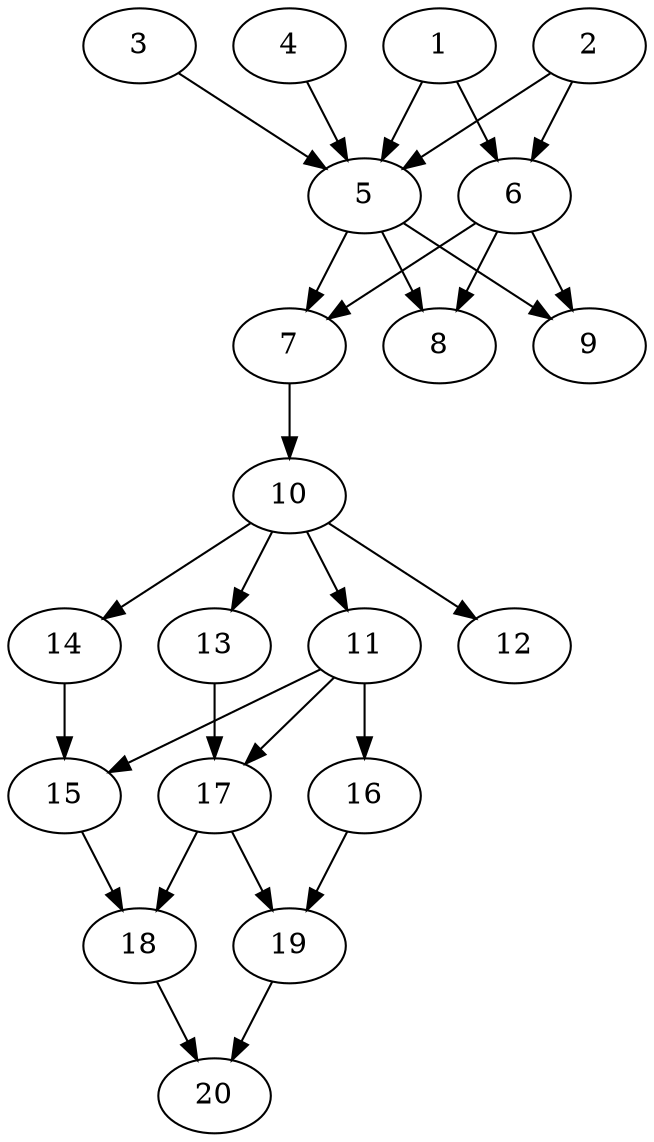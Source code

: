// DAG automatically generated by daggen at Sat Jul 27 15:36:52 2019
// ./daggen --dot -n 20 --ccr 0.4 --fat 0.4 --regular 0.5 --density 0.8 --mindata 5242880 --maxdata 52428800 
digraph G {
  1 [size="24714240", alpha="0.10", expect_size="9885696"] 
  1 -> 5 [size ="9885696"]
  1 -> 6 [size ="9885696"]
  2 [size="28075520", alpha="0.11", expect_size="11230208"] 
  2 -> 5 [size ="11230208"]
  2 -> 6 [size ="11230208"]
  3 [size="95787520", alpha="0.04", expect_size="38315008"] 
  3 -> 5 [size ="38315008"]
  4 [size="14727680", alpha="0.01", expect_size="5891072"] 
  4 -> 5 [size ="5891072"]
  5 [size="68518400", alpha="0.17", expect_size="27407360"] 
  5 -> 7 [size ="27407360"]
  5 -> 8 [size ="27407360"]
  5 -> 9 [size ="27407360"]
  6 [size="47659520", alpha="0.18", expect_size="19063808"] 
  6 -> 7 [size ="19063808"]
  6 -> 8 [size ="19063808"]
  6 -> 9 [size ="19063808"]
  7 [size="54681600", alpha="0.12", expect_size="21872640"] 
  7 -> 10 [size ="21872640"]
  8 [size="101422080", alpha="0.09", expect_size="40568832"] 
  9 [size="13447680", alpha="0.12", expect_size="5379072"] 
  10 [size="13388800", alpha="0.17", expect_size="5355520"] 
  10 -> 11 [size ="5355520"]
  10 -> 12 [size ="5355520"]
  10 -> 13 [size ="5355520"]
  10 -> 14 [size ="5355520"]
  11 [size="18137600", alpha="0.04", expect_size="7255040"] 
  11 -> 15 [size ="7255040"]
  11 -> 16 [size ="7255040"]
  11 -> 17 [size ="7255040"]
  12 [size="78789120", alpha="0.19", expect_size="31515648"] 
  13 [size="24161280", alpha="0.15", expect_size="9664512"] 
  13 -> 17 [size ="9664512"]
  14 [size="45135360", alpha="0.18", expect_size="18054144"] 
  14 -> 15 [size ="18054144"]
  15 [size="49182720", alpha="0.18", expect_size="19673088"] 
  15 -> 18 [size ="19673088"]
  16 [size="34181120", alpha="0.09", expect_size="13672448"] 
  16 -> 19 [size ="13672448"]
  17 [size="20408320", alpha="0.15", expect_size="8163328"] 
  17 -> 18 [size ="8163328"]
  17 -> 19 [size ="8163328"]
  18 [size="93416960", alpha="0.05", expect_size="37366784"] 
  18 -> 20 [size ="37366784"]
  19 [size="30883840", alpha="0.11", expect_size="12353536"] 
  19 -> 20 [size ="12353536"]
  20 [size="98854400", alpha="0.14", expect_size="39541760"] 
}
